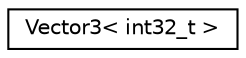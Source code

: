 digraph "Graphical Class Hierarchy"
{
 // INTERACTIVE_SVG=YES
  edge [fontname="Helvetica",fontsize="10",labelfontname="Helvetica",labelfontsize="10"];
  node [fontname="Helvetica",fontsize="10",shape=record];
  rankdir="LR";
  Node1 [label="Vector3\< int32_t \>",height=0.2,width=0.4,color="black", fillcolor="white", style="filled",URL="$classVector3.html"];
}
